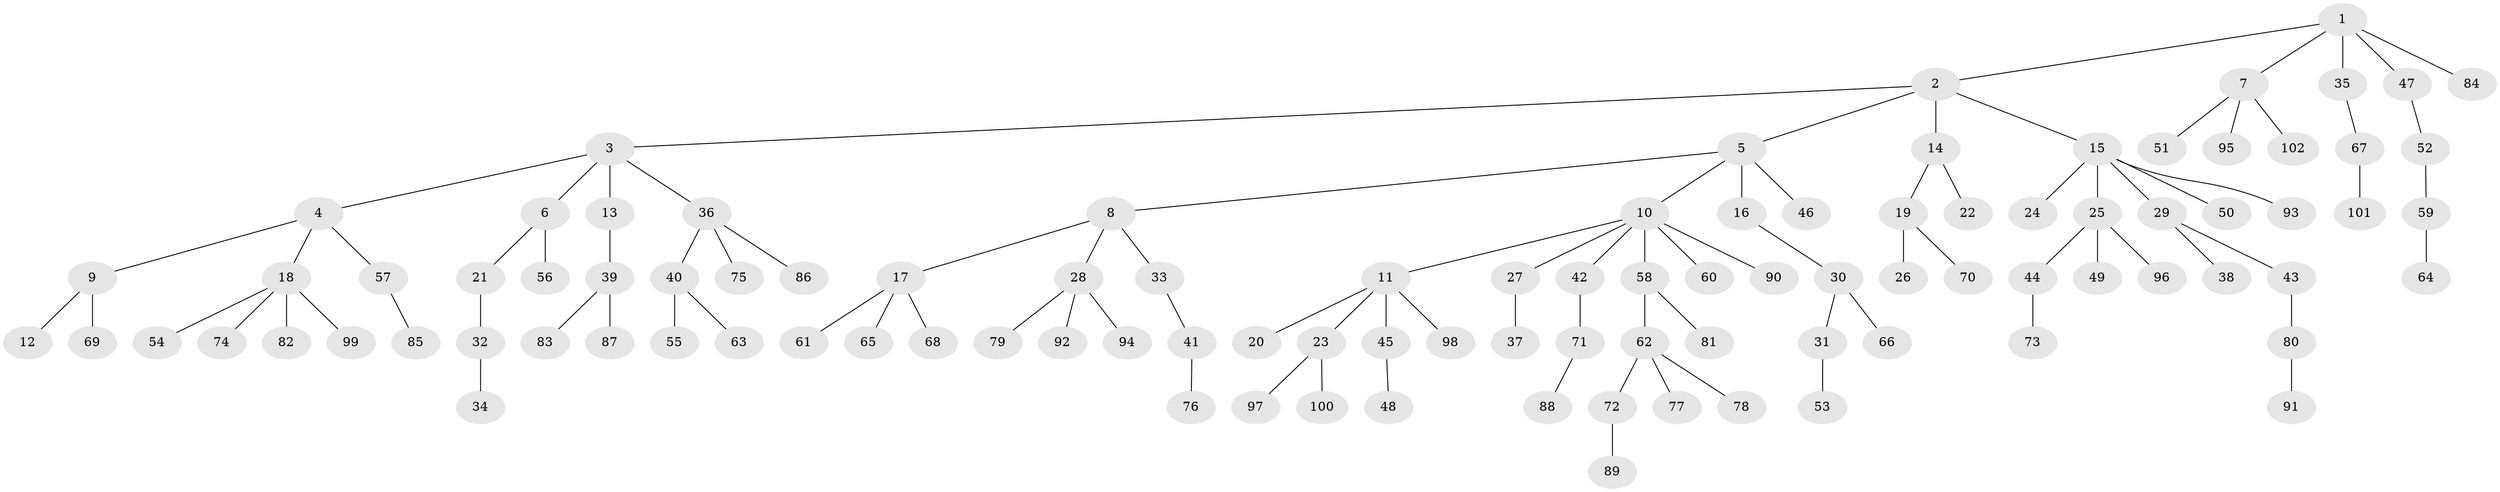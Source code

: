 // coarse degree distribution, {5: 0.028985507246376812, 8: 0.014492753623188406, 6: 0.028985507246376812, 4: 0.07246376811594203, 3: 0.10144927536231885, 2: 0.18840579710144928, 1: 0.5652173913043478}
// Generated by graph-tools (version 1.1) at 2025/52/02/27/25 19:52:09]
// undirected, 102 vertices, 101 edges
graph export_dot {
graph [start="1"]
  node [color=gray90,style=filled];
  1;
  2;
  3;
  4;
  5;
  6;
  7;
  8;
  9;
  10;
  11;
  12;
  13;
  14;
  15;
  16;
  17;
  18;
  19;
  20;
  21;
  22;
  23;
  24;
  25;
  26;
  27;
  28;
  29;
  30;
  31;
  32;
  33;
  34;
  35;
  36;
  37;
  38;
  39;
  40;
  41;
  42;
  43;
  44;
  45;
  46;
  47;
  48;
  49;
  50;
  51;
  52;
  53;
  54;
  55;
  56;
  57;
  58;
  59;
  60;
  61;
  62;
  63;
  64;
  65;
  66;
  67;
  68;
  69;
  70;
  71;
  72;
  73;
  74;
  75;
  76;
  77;
  78;
  79;
  80;
  81;
  82;
  83;
  84;
  85;
  86;
  87;
  88;
  89;
  90;
  91;
  92;
  93;
  94;
  95;
  96;
  97;
  98;
  99;
  100;
  101;
  102;
  1 -- 2;
  1 -- 7;
  1 -- 35;
  1 -- 47;
  1 -- 84;
  2 -- 3;
  2 -- 5;
  2 -- 14;
  2 -- 15;
  3 -- 4;
  3 -- 6;
  3 -- 13;
  3 -- 36;
  4 -- 9;
  4 -- 18;
  4 -- 57;
  5 -- 8;
  5 -- 10;
  5 -- 16;
  5 -- 46;
  6 -- 21;
  6 -- 56;
  7 -- 51;
  7 -- 95;
  7 -- 102;
  8 -- 17;
  8 -- 28;
  8 -- 33;
  9 -- 12;
  9 -- 69;
  10 -- 11;
  10 -- 27;
  10 -- 42;
  10 -- 58;
  10 -- 60;
  10 -- 90;
  11 -- 20;
  11 -- 23;
  11 -- 45;
  11 -- 98;
  13 -- 39;
  14 -- 19;
  14 -- 22;
  15 -- 24;
  15 -- 25;
  15 -- 29;
  15 -- 50;
  15 -- 93;
  16 -- 30;
  17 -- 61;
  17 -- 65;
  17 -- 68;
  18 -- 54;
  18 -- 74;
  18 -- 82;
  18 -- 99;
  19 -- 26;
  19 -- 70;
  21 -- 32;
  23 -- 97;
  23 -- 100;
  25 -- 44;
  25 -- 49;
  25 -- 96;
  27 -- 37;
  28 -- 79;
  28 -- 92;
  28 -- 94;
  29 -- 38;
  29 -- 43;
  30 -- 31;
  30 -- 66;
  31 -- 53;
  32 -- 34;
  33 -- 41;
  35 -- 67;
  36 -- 40;
  36 -- 75;
  36 -- 86;
  39 -- 83;
  39 -- 87;
  40 -- 55;
  40 -- 63;
  41 -- 76;
  42 -- 71;
  43 -- 80;
  44 -- 73;
  45 -- 48;
  47 -- 52;
  52 -- 59;
  57 -- 85;
  58 -- 62;
  58 -- 81;
  59 -- 64;
  62 -- 72;
  62 -- 77;
  62 -- 78;
  67 -- 101;
  71 -- 88;
  72 -- 89;
  80 -- 91;
}
